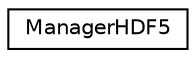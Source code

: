 digraph "Graphical Class Hierarchy"
{
  edge [fontname="Helvetica",fontsize="10",labelfontname="Helvetica",labelfontsize="10"];
  node [fontname="Helvetica",fontsize="10",shape=record];
  rankdir="LR";
  Node0 [label="ManagerHDF5",height=0.2,width=0.4,color="black", fillcolor="white", style="filled",URL="$classManagerHDF5.html"];
}
